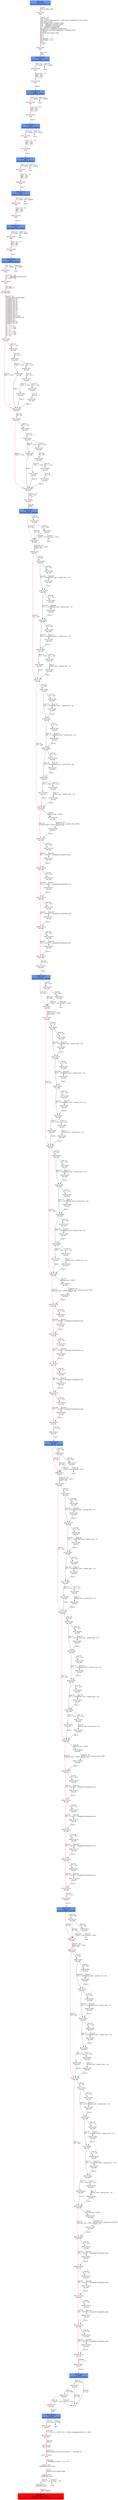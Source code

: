 digraph ARG {
node [style="filled" shape="box" color="white"]
0 [fillcolor="cornflowerblue" label="0 @ N141\nmain entry\nAbstractionState: ABS0: true\n" id="0"]
165 [label="165 @ N162\nmain\n" id="165"]
166 [label="166 @ N150\nmain\n" id="166"]
6294 [fillcolor="cornflowerblue" label="6294 @ N151\nmain\nAbstractionState: ABS232\n" id="6294"]
6295 [label="6295 @ N152\nmain\n" id="6295"]
6333 [label="6333 @ N156\nmain\n" id="6333"]
6335 [fillcolor="cornflowerblue" label="6335 @ N151\nmain\nAbstractionState: ABS234\n" id="6335"]
6336 [label="6336 @ N152\nmain\n" id="6336"]
6374 [label="6374 @ N156\nmain\n" id="6374"]
6376 [fillcolor="cornflowerblue" label="6376 @ N151\nmain\nAbstractionState: ABS236\n" id="6376"]
6377 [label="6377 @ N152\nmain\n" id="6377"]
6415 [label="6415 @ N156\nmain\n" id="6415"]
6417 [fillcolor="cornflowerblue" label="6417 @ N151\nmain\nAbstractionState: ABS238\n" id="6417"]
6418 [label="6418 @ N152\nmain\n" id="6418"]
6456 [label="6456 @ N156\nmain\n" id="6456"]
6458 [fillcolor="cornflowerblue" label="6458 @ N151\nmain\nAbstractionState: ABS240\n" id="6458"]
6459 [label="6459 @ N152\nmain\n" id="6459"]
6497 [label="6497 @ N156\nmain\n" id="6497"]
6499 [fillcolor="cornflowerblue" label="6499 @ N151\nmain\nAbstractionState: ABS242\n" id="6499"]
6500 [label="6500 @ N152\nmain\n" id="6500"]
6538 [label="6538 @ N156\nmain\n" id="6538"]
6540 [fillcolor="cornflowerblue" label="6540 @ N151\nmain\nAbstractionState: ABS244\n" id="6540"]
6542 [label="6542 @ N153\nmain\n" id="6542"]
6543 [label="6543 @ N158\nmain\n" id="6543"]
6544 [label="6544 @ N20\nmp_add entry\n" id="6544"]
6545 [label="6545 @ N48\nmp_add\n" id="6545"]
6560 [label="6560 @ N49\nmp_add\n" id="6560"]
6561 [label="6561 @ N58\nmp_add\n" id="6561"]
6576 [label="6576 @ N59\nmp_add\n" id="6576"]
6577 [label="6577 @ N69\nmp_add\n" id="6577"]
8318 [fillcolor="cornflowerblue" label="8318 @ N70\nmp_add\nAbstractionState: ABS296\n" id="8318"]
8326 [label="8326 @ N71\nmp_add\n" id="8326"]
8328 [label="8328 @ N76\nmp_add\n" id="8328"]
8352 [label="8352 @ N77\nmp_add\n" id="8352"]
8376 [label="8376 @ N91\nmp_add\n" id="8376"]
8381 [label="8381 @ N105\nmp_add\n" id="8381"]
8386 [label="8386 @ N109\nmp_add\n" id="8386"]
8391 [label="8391 @ N112\nmp_add\n" id="8391"]
8396 [label="8396 @ N115\nmp_add\n" id="8396"]
8401 [label="8401 @ N118\nmp_add\n" id="8401"]
8402 [label="8402 @ N121\nmp_add\n" id="8402"]
8404 [fillcolor="cornflowerblue" label="8404 @ N70\nmp_add\nAbstractionState: ABS298\n" id="8404"]
8412 [label="8412 @ N71\nmp_add\n" id="8412"]
8414 [label="8414 @ N76\nmp_add\n" id="8414"]
8438 [label="8438 @ N77\nmp_add\n" id="8438"]
8462 [label="8462 @ N91\nmp_add\n" id="8462"]
8467 [label="8467 @ N105\nmp_add\n" id="8467"]
8472 [label="8472 @ N109\nmp_add\n" id="8472"]
8477 [label="8477 @ N112\nmp_add\n" id="8477"]
8482 [label="8482 @ N115\nmp_add\n" id="8482"]
8487 [label="8487 @ N118\nmp_add\n" id="8487"]
8488 [label="8488 @ N121\nmp_add\n" id="8488"]
8490 [fillcolor="cornflowerblue" label="8490 @ N70\nmp_add\nAbstractionState: ABS300\n" id="8490"]
8498 [label="8498 @ N71\nmp_add\n" id="8498"]
8500 [label="8500 @ N76\nmp_add\n" id="8500"]
8524 [label="8524 @ N77\nmp_add\n" id="8524"]
8548 [label="8548 @ N91\nmp_add\n" id="8548"]
8553 [label="8553 @ N105\nmp_add\n" id="8553"]
8558 [label="8558 @ N109\nmp_add\n" id="8558"]
8563 [label="8563 @ N112\nmp_add\n" id="8563"]
8568 [label="8568 @ N115\nmp_add\n" id="8568"]
8573 [label="8573 @ N118\nmp_add\n" id="8573"]
8574 [label="8574 @ N121\nmp_add\n" id="8574"]
8576 [fillcolor="cornflowerblue" label="8576 @ N70\nmp_add\nAbstractionState: ABS302\n" id="8576"]
8584 [label="8584 @ N71\nmp_add\n" id="8584"]
8586 [label="8586 @ N76\nmp_add\n" id="8586"]
8610 [label="8610 @ N77\nmp_add\n" id="8610"]
8634 [label="8634 @ N91\nmp_add\n" id="8634"]
8639 [label="8639 @ N105\nmp_add\n" id="8639"]
8644 [label="8644 @ N109\nmp_add\n" id="8644"]
8649 [label="8649 @ N112\nmp_add\n" id="8649"]
8654 [label="8654 @ N115\nmp_add\n" id="8654"]
8659 [label="8659 @ N118\nmp_add\n" id="8659"]
8660 [label="8660 @ N121\nmp_add\n" id="8660"]
8662 [fillcolor="cornflowerblue" label="8662 @ N70\nmp_add\nAbstractionState: ABS304\n" id="8662"]
8664 [label="8664 @ N74\nmp_add\n" id="8664"]
8666 [label="8666 @ N73\nmp_add\n" id="8666"]
8669 [label="8669 @ N72\nmp_add\n" id="8669"]
8672 [fillcolor="cornflowerblue" label="8672 @ N122\nmp_add\nAbstractionState: ABS305\n" id="8672"]
8674 [label="8674 @ N124\nmp_add\n" id="8674"]
8675 [label="8675 @ N138\nmp_add\n" id="8675"]
8676 [label="8676 @ N19\nmp_add exit\n" id="8676"]
8677 [label="8677 @ N159\nmain\n" id="8677"]
9125 [label="9125 @ N11\n__VERIFIER_assert entry\n" id="9125"]
9126 [label="9126 @ N12\n__VERIFIER_assert\n" id="9126"]
9127 [label="9127 @ N14\n__VERIFIER_assert\n" id="9127"]
9130 [fillcolor="red" label="9130 @ N15\n__VERIFIER_assert\nAbstractionState: ABS316\n AutomatonState: ErrorLabelAutomaton: _predefinedState_ERROR\n" id="9130"]
8655 [label="8655 @ N119\nmp_add\n" id="8655"]
8657 [label="8657 @ N120\nmp_add\n" id="8657"]
8650 [label="8650 @ N116\nmp_add\n" id="8650"]
8652 [label="8652 @ N117\nmp_add\n" id="8652"]
8645 [label="8645 @ N113\nmp_add\n" id="8645"]
8647 [label="8647 @ N114\nmp_add\n" id="8647"]
8640 [label="8640 @ N110\nmp_add\n" id="8640"]
8642 [label="8642 @ N111\nmp_add\n" id="8642"]
8635 [label="8635 @ N106\nmp_add\n" id="8635"]
8637 [label="8637 @ N108\nmp_add\n" id="8637"]
8611 [label="8611 @ N92\nmp_add\n" id="8611"]
8617 [label="8617 @ N93\nmp_add\n" id="8617"]
8622 [label="8622 @ N96\nmp_add\n" id="8622"]
8627 [label="8627 @ N99\nmp_add\n" id="8627"]
8629 [label="8629 @ N102\nmp_add\n" id="8629"]
8628 [label="8628 @ N103\nmp_add\n" id="8628"]
8632 [label="8632 @ N104\nmp_add\n" id="8632"]
8623 [label="8623 @ N100\nmp_add\n" id="8623"]
8625 [label="8625 @ N101\nmp_add\n" id="8625"]
8618 [label="8618 @ N97\nmp_add\n" id="8618"]
8620 [label="8620 @ N98\nmp_add\n" id="8620"]
8613 [label="8613 @ N94\nmp_add\n" id="8613"]
8615 [label="8615 @ N95\nmp_add\n" id="8615"]
8587 [label="8587 @ N78\nmp_add\n" id="8587"]
8593 [label="8593 @ N79\nmp_add\n" id="8593"]
8598 [label="8598 @ N82\nmp_add\n" id="8598"]
8603 [label="8603 @ N85\nmp_add\n" id="8603"]
8605 [label="8605 @ N88\nmp_add\n" id="8605"]
8604 [label="8604 @ N89\nmp_add\n" id="8604"]
8608 [label="8608 @ N90\nmp_add\n" id="8608"]
8599 [label="8599 @ N86\nmp_add\n" id="8599"]
8601 [label="8601 @ N87\nmp_add\n" id="8601"]
8594 [label="8594 @ N83\nmp_add\n" id="8594"]
8596 [label="8596 @ N84\nmp_add\n" id="8596"]
8589 [label="8589 @ N80\nmp_add\n" id="8589"]
8591 [label="8591 @ N81\nmp_add\n" id="8591"]
8578 [label="8578 @ N74\nmp_add\n" id="8578"]
8580 [label="8580 @ N73\nmp_add\n" id="8580"]
8569 [label="8569 @ N119\nmp_add\n" id="8569"]
8571 [label="8571 @ N120\nmp_add\n" id="8571"]
8564 [label="8564 @ N116\nmp_add\n" id="8564"]
8566 [label="8566 @ N117\nmp_add\n" id="8566"]
8559 [label="8559 @ N113\nmp_add\n" id="8559"]
8561 [label="8561 @ N114\nmp_add\n" id="8561"]
8554 [label="8554 @ N110\nmp_add\n" id="8554"]
8556 [label="8556 @ N111\nmp_add\n" id="8556"]
8549 [label="8549 @ N106\nmp_add\n" id="8549"]
8551 [label="8551 @ N108\nmp_add\n" id="8551"]
8525 [label="8525 @ N92\nmp_add\n" id="8525"]
8531 [label="8531 @ N93\nmp_add\n" id="8531"]
8536 [label="8536 @ N96\nmp_add\n" id="8536"]
8541 [label="8541 @ N99\nmp_add\n" id="8541"]
8543 [label="8543 @ N102\nmp_add\n" id="8543"]
8542 [label="8542 @ N103\nmp_add\n" id="8542"]
8546 [label="8546 @ N104\nmp_add\n" id="8546"]
8537 [label="8537 @ N100\nmp_add\n" id="8537"]
8539 [label="8539 @ N101\nmp_add\n" id="8539"]
8532 [label="8532 @ N97\nmp_add\n" id="8532"]
8534 [label="8534 @ N98\nmp_add\n" id="8534"]
8527 [label="8527 @ N94\nmp_add\n" id="8527"]
8529 [label="8529 @ N95\nmp_add\n" id="8529"]
8501 [label="8501 @ N78\nmp_add\n" id="8501"]
8507 [label="8507 @ N79\nmp_add\n" id="8507"]
8512 [label="8512 @ N82\nmp_add\n" id="8512"]
8517 [label="8517 @ N85\nmp_add\n" id="8517"]
8519 [label="8519 @ N88\nmp_add\n" id="8519"]
8518 [label="8518 @ N89\nmp_add\n" id="8518"]
8522 [label="8522 @ N90\nmp_add\n" id="8522"]
8513 [label="8513 @ N86\nmp_add\n" id="8513"]
8515 [label="8515 @ N87\nmp_add\n" id="8515"]
8508 [label="8508 @ N83\nmp_add\n" id="8508"]
8510 [label="8510 @ N84\nmp_add\n" id="8510"]
8503 [label="8503 @ N80\nmp_add\n" id="8503"]
8505 [label="8505 @ N81\nmp_add\n" id="8505"]
8492 [label="8492 @ N74\nmp_add\n" id="8492"]
8494 [label="8494 @ N73\nmp_add\n" id="8494"]
8483 [label="8483 @ N119\nmp_add\n" id="8483"]
8485 [label="8485 @ N120\nmp_add\n" id="8485"]
8478 [label="8478 @ N116\nmp_add\n" id="8478"]
8480 [label="8480 @ N117\nmp_add\n" id="8480"]
8473 [label="8473 @ N113\nmp_add\n" id="8473"]
8475 [label="8475 @ N114\nmp_add\n" id="8475"]
8468 [label="8468 @ N110\nmp_add\n" id="8468"]
8470 [label="8470 @ N111\nmp_add\n" id="8470"]
8463 [label="8463 @ N106\nmp_add\n" id="8463"]
8465 [label="8465 @ N108\nmp_add\n" id="8465"]
8439 [label="8439 @ N92\nmp_add\n" id="8439"]
8445 [label="8445 @ N93\nmp_add\n" id="8445"]
8450 [label="8450 @ N96\nmp_add\n" id="8450"]
8455 [label="8455 @ N99\nmp_add\n" id="8455"]
8457 [label="8457 @ N102\nmp_add\n" id="8457"]
8456 [label="8456 @ N103\nmp_add\n" id="8456"]
8460 [label="8460 @ N104\nmp_add\n" id="8460"]
8451 [label="8451 @ N100\nmp_add\n" id="8451"]
8453 [label="8453 @ N101\nmp_add\n" id="8453"]
8446 [label="8446 @ N97\nmp_add\n" id="8446"]
8448 [label="8448 @ N98\nmp_add\n" id="8448"]
8441 [label="8441 @ N94\nmp_add\n" id="8441"]
8443 [label="8443 @ N95\nmp_add\n" id="8443"]
8415 [label="8415 @ N78\nmp_add\n" id="8415"]
8421 [label="8421 @ N79\nmp_add\n" id="8421"]
8426 [label="8426 @ N82\nmp_add\n" id="8426"]
8431 [label="8431 @ N85\nmp_add\n" id="8431"]
8433 [label="8433 @ N88\nmp_add\n" id="8433"]
8432 [label="8432 @ N89\nmp_add\n" id="8432"]
8436 [label="8436 @ N90\nmp_add\n" id="8436"]
8427 [label="8427 @ N86\nmp_add\n" id="8427"]
8429 [label="8429 @ N87\nmp_add\n" id="8429"]
8422 [label="8422 @ N83\nmp_add\n" id="8422"]
8424 [label="8424 @ N84\nmp_add\n" id="8424"]
8417 [label="8417 @ N80\nmp_add\n" id="8417"]
8419 [label="8419 @ N81\nmp_add\n" id="8419"]
8406 [label="8406 @ N74\nmp_add\n" id="8406"]
8408 [label="8408 @ N73\nmp_add\n" id="8408"]
8397 [label="8397 @ N119\nmp_add\n" id="8397"]
8399 [label="8399 @ N120\nmp_add\n" id="8399"]
8392 [label="8392 @ N116\nmp_add\n" id="8392"]
8394 [label="8394 @ N117\nmp_add\n" id="8394"]
8387 [label="8387 @ N113\nmp_add\n" id="8387"]
8389 [label="8389 @ N114\nmp_add\n" id="8389"]
8382 [label="8382 @ N110\nmp_add\n" id="8382"]
8384 [label="8384 @ N111\nmp_add\n" id="8384"]
8377 [label="8377 @ N106\nmp_add\n" id="8377"]
8379 [label="8379 @ N108\nmp_add\n" id="8379"]
8353 [label="8353 @ N92\nmp_add\n" id="8353"]
8359 [label="8359 @ N93\nmp_add\n" id="8359"]
8364 [label="8364 @ N96\nmp_add\n" id="8364"]
8369 [label="8369 @ N99\nmp_add\n" id="8369"]
8371 [label="8371 @ N102\nmp_add\n" id="8371"]
8370 [label="8370 @ N103\nmp_add\n" id="8370"]
8374 [label="8374 @ N104\nmp_add\n" id="8374"]
8365 [label="8365 @ N100\nmp_add\n" id="8365"]
8367 [label="8367 @ N101\nmp_add\n" id="8367"]
8360 [label="8360 @ N97\nmp_add\n" id="8360"]
8362 [label="8362 @ N98\nmp_add\n" id="8362"]
8355 [label="8355 @ N94\nmp_add\n" id="8355"]
8357 [label="8357 @ N95\nmp_add\n" id="8357"]
8329 [label="8329 @ N78\nmp_add\n" id="8329"]
8335 [label="8335 @ N79\nmp_add\n" id="8335"]
8340 [label="8340 @ N82\nmp_add\n" id="8340"]
8345 [label="8345 @ N85\nmp_add\n" id="8345"]
8347 [label="8347 @ N88\nmp_add\n" id="8347"]
8346 [label="8346 @ N89\nmp_add\n" id="8346"]
8350 [label="8350 @ N90\nmp_add\n" id="8350"]
8341 [label="8341 @ N86\nmp_add\n" id="8341"]
8343 [label="8343 @ N87\nmp_add\n" id="8343"]
8336 [label="8336 @ N83\nmp_add\n" id="8336"]
8338 [label="8338 @ N84\nmp_add\n" id="8338"]
8331 [label="8331 @ N80\nmp_add\n" id="8331"]
8333 [label="8333 @ N81\nmp_add\n" id="8333"]
8320 [label="8320 @ N74\nmp_add\n" id="8320"]
8322 [label="8322 @ N73\nmp_add\n" id="8322"]
6562 [label="6562 @ N60\nmp_add\n" id="6562"]
6564 [label="6564 @ N61\nmp_add\n" id="6564"]
6566 [label="6566 @ N62\nmp_add\n" id="6566"]
6565 [label="6565 @ N63\nmp_add\n" id="6565"]
6569 [label="6569 @ N64\nmp_add\n" id="6569"]
6571 [label="6571 @ N65\nmp_add\n" id="6571"]
6570 [label="6570 @ N66\nmp_add\n" id="6570"]
6574 [label="6574 @ N67\nmp_add\n" id="6574"]
6546 [label="6546 @ N50\nmp_add\n" id="6546"]
6548 [label="6548 @ N51\nmp_add\n" id="6548"]
6550 [label="6550 @ N52\nmp_add\n" id="6550"]
6549 [label="6549 @ N53\nmp_add\n" id="6549"]
6553 [label="6553 @ N54\nmp_add\n" id="6553"]
6555 [label="6555 @ N55\nmp_add\n" id="6555"]
6554 [label="6554 @ N56\nmp_add\n" id="6554"]
6558 [label="6558 @ N57\nmp_add\n" id="6558"]
0 -> 165 [color="red" label="Line 0: \lINIT GLOBAL VARS\l" id="0 -> 165"]
165 -> 166 [color="red" label="Lines 7 - 112: \lvoid abort();\lvoid __assert_fail(const char *, const char *, unsigned int, const char *);\lvoid reach_error();\lvoid assume_abort_if_not(int cond);\lvoid __VERIFIER_assert(int cond);\lvoid __VERIFIER_assume(int);\lint __VERIFIER_nondet_int();\lunsigned int __VERIFIER_nondet_uint();\lunsigned int mp_add(unsigned int a, unsigned int b);\lint main();\lFunction start dummy edge\lint a;\lint b;\lint r;\lint A[2048] = { 0 };\lint B[2048] = { 0 };\lint i;\lint tmp;\li = 0;\l" id="165 -> 166"]
166 -> 6294 [color="red" label="Line 113: \lwhile\l" id="166 -> 6294"]
6294 -> 6295 [color="red" label="Line 113: \l[i < 2048]\l" id="6294 -> 6295"]
6294 -> 6296 [label="Line 113: \l[!(i < 2048)]\l" id="6294 -> 6296"]
6295 -> 6333 [color="red" label="Lines 115 - 117: \ltmp = A[i];\lB[i] = tmp;\li = i + 1;\l" id="6295 -> 6333"]
6333 -> 6335 [color="red" label="Line 0: \l\l" id="6333 -> 6335"]
6335 -> 6336 [color="red" label="Line 113: \l[i < 2048]\l" id="6335 -> 6336"]
6335 -> 6337 [label="Line 113: \l[!(i < 2048)]\l" id="6335 -> 6337"]
6336 -> 6374 [color="red" label="Lines 115 - 117: \ltmp = A[i];\lB[i] = tmp;\li = i + 1;\l" id="6336 -> 6374"]
6374 -> 6376 [color="red" label="Line 0: \l\l" id="6374 -> 6376"]
6376 -> 6377 [color="red" label="Line 113: \l[i < 2048]\l" id="6376 -> 6377"]
6376 -> 6378 [label="Line 113: \l[!(i < 2048)]\l" id="6376 -> 6378"]
6377 -> 6415 [color="red" label="Lines 115 - 117: \ltmp = A[i];\lB[i] = tmp;\li = i + 1;\l" id="6377 -> 6415"]
6415 -> 6417 [color="red" label="Line 0: \l\l" id="6415 -> 6417"]
6417 -> 6418 [color="red" label="Line 113: \l[i < 2048]\l" id="6417 -> 6418"]
6417 -> 6419 [label="Line 113: \l[!(i < 2048)]\l" id="6417 -> 6419"]
6418 -> 6456 [color="red" label="Lines 115 - 117: \ltmp = A[i];\lB[i] = tmp;\li = i + 1;\l" id="6418 -> 6456"]
6456 -> 6458 [color="red" label="Line 0: \l\l" id="6456 -> 6458"]
6458 -> 6459 [color="red" label="Line 113: \l[i < 2048]\l" id="6458 -> 6459"]
6458 -> 6460 [label="Line 113: \l[!(i < 2048)]\l" id="6458 -> 6460"]
6459 -> 6497 [color="red" label="Lines 115 - 117: \ltmp = A[i];\lB[i] = tmp;\li = i + 1;\l" id="6459 -> 6497"]
6497 -> 6499 [color="red" label="Line 0: \l\l" id="6497 -> 6499"]
6499 -> 6500 [color="red" label="Line 113: \l[i < 2048]\l" id="6499 -> 6500"]
6499 -> 6501 [label="Line 113: \l[!(i < 2048)]\l" id="6499 -> 6501"]
6500 -> 6538 [color="red" label="Lines 115 - 117: \ltmp = A[i];\lB[i] = tmp;\li = i + 1;\l" id="6500 -> 6538"]
6538 -> 6540 [color="red" label="Line 0: \l\l" id="6538 -> 6540"]
6540 -> 6541 [label="Line 113: \l[i < 2048]\l" id="6540 -> 6541"]
6540 -> 6542 [color="red" label="Line 113: \l[!(i < 2048)]\l" id="6540 -> 6542"]
6542 -> 6543 [color="red" label="Lines 121 - 122: \la = __VERIFIER_nondet_uint();\lb = 234770789;\l" id="6542 -> 6543"]
6543 -> 6544 [color="red" label="Line 123: \lmp_add(a, b)\l" id="6543 -> 6544"]
6544 -> 6545 [color="red" label="Lines 0 - 42: \lFunction start dummy edge\lunsigned char a0;\lunsigned char a1;\lunsigned char a2;\lunsigned char a3;\lunsigned char b0;\lunsigned char b1;\lunsigned char b2;\lunsigned char b3;\lunsigned char r0;\lunsigned char r1;\lunsigned char r2;\lunsigned char r3;\lunsigned short carry;\lunsigned short partial_sum;\lunsigned int r;\lunsigned char i;\lunsigned char na;\lunsigned char nb;\la0 = a;\la1 = a >> 8;\la2 = a >> 16U;\la3 = a >> 24U;\lb0 = b;\lb1 = b >> 8U;\lb2 = b >> 16U;\lb3 = b >> 24U;\lna = 4U;\l" id="6544 -> 6545"]
6545 -> 6546 [label="Line 43: \l[a3 == 0U]\l" id="6545 -> 6546"]
6545 -> 6560 [color="red" label="Line 43: \l[!(a3 == 0U)]\l" id="6545 -> 6560"]
6560 -> 6561 [color="red" label="Line 52: \lnb = 4U;\l" id="6560 -> 6561"]
6561 -> 6562 [label="Line 53: \l[b3 == 0U]\l" id="6561 -> 6562"]
6561 -> 6576 [color="red" label="Line 53: \l[!(b3 == 0U)]\l" id="6561 -> 6576"]
6576 -> 6577 [color="red" label="Lines 62 - 63: \lcarry = 0U;\li = 0U;\l" id="6576 -> 6577"]
6577 -> 8318 [color="red" label="Line 64: \lwhile\l" id="6577 -> 8318"]
8318 -> 8320 [label="Line 64: \l[!(i < na)]\l" id="8318 -> 8320"]
8318 -> 8326 [color="red" label="Line 64: \l[i < na]\l" id="8318 -> 8326"]
8326 -> 8328 [color="red" label="Lines 65 - 66: \lpartial_sum = carry;\lcarry = 0U;\l" id="8326 -> 8328"]
8328 -> 8329 [label="Line 67: \l[i < na]\l" id="8328 -> 8329"]
8328 -> 8352 [color="red" label="Line 67: \l[!(i < na)]\l" id="8328 -> 8352"]
8352 -> 8353 [label="Line 73: \l[i < nb]\l" id="8352 -> 8353"]
8352 -> 8376 [color="red" label="Line 73: \l[!(i < nb)]\l" id="8352 -> 8376"]
8376 -> 8377 [label="Line 79: \l[partial_sum > 255U]\l" id="8376 -> 8377"]
8376 -> 8381 [color="red" label="Line 79: \l[!(partial_sum > 255U)]\l" id="8376 -> 8381"]
8381 -> 8382 [label="Line 83: \l[i == 0U]\l" id="8381 -> 8382"]
8381 -> 8386 [color="red" label="Line 83: \l[!(i == 0U)]\l" id="8381 -> 8386"]
8386 -> 8387 [label="Line 84: \l[i == 1U]\l" id="8386 -> 8387"]
8386 -> 8391 [color="red" label="Line 84: \l[!(i == 1U)]\l" id="8386 -> 8391"]
8391 -> 8392 [label="Line 85: \l[i == 2U]\l" id="8391 -> 8392"]
8391 -> 8396 [color="red" label="Line 85: \l[!(i == 2U)]\l" id="8391 -> 8396"]
8396 -> 8397 [label="Line 86: \l[i == 3U]\l" id="8396 -> 8397"]
8396 -> 8401 [color="red" label="Line 86: \l[!(i == 3U)]\l" id="8396 -> 8401"]
8401 -> 8402 [color="red" label="Line 88: \li = i + 1U;\l" id="8401 -> 8402"]
8402 -> 8404 [color="red" label="Line 0: \l\l" id="8402 -> 8404"]
8404 -> 8406 [label="Line 64: \l[!(i < na)]\l" id="8404 -> 8406"]
8404 -> 8412 [color="red" label="Line 64: \l[i < na]\l" id="8404 -> 8412"]
8412 -> 8414 [color="red" label="Lines 65 - 66: \lpartial_sum = carry;\lcarry = 0U;\l" id="8412 -> 8414"]
8414 -> 8415 [label="Line 67: \l[i < na]\l" id="8414 -> 8415"]
8414 -> 8438 [color="red" label="Line 67: \l[!(i < na)]\l" id="8414 -> 8438"]
8438 -> 8439 [label="Line 73: \l[i < nb]\l" id="8438 -> 8439"]
8438 -> 8462 [color="red" label="Line 73: \l[!(i < nb)]\l" id="8438 -> 8462"]
8462 -> 8463 [label="Line 79: \l[partial_sum > 255U]\l" id="8462 -> 8463"]
8462 -> 8467 [color="red" label="Line 79: \l[!(partial_sum > 255U)]\l" id="8462 -> 8467"]
8467 -> 8468 [label="Line 83: \l[i == 0U]\l" id="8467 -> 8468"]
8467 -> 8472 [color="red" label="Line 83: \l[!(i == 0U)]\l" id="8467 -> 8472"]
8472 -> 8473 [label="Line 84: \l[i == 1U]\l" id="8472 -> 8473"]
8472 -> 8477 [color="red" label="Line 84: \l[!(i == 1U)]\l" id="8472 -> 8477"]
8477 -> 8478 [label="Line 85: \l[i == 2U]\l" id="8477 -> 8478"]
8477 -> 8482 [color="red" label="Line 85: \l[!(i == 2U)]\l" id="8477 -> 8482"]
8482 -> 8483 [label="Line 86: \l[i == 3U]\l" id="8482 -> 8483"]
8482 -> 8487 [color="red" label="Line 86: \l[!(i == 3U)]\l" id="8482 -> 8487"]
8487 -> 8488 [color="red" label="Line 88: \li = i + 1U;\l" id="8487 -> 8488"]
8488 -> 8490 [color="red" label="Line 0: \l\l" id="8488 -> 8490"]
8490 -> 8492 [label="Line 64: \l[!(i < na)]\l" id="8490 -> 8492"]
8490 -> 8498 [color="red" label="Line 64: \l[i < na]\l" id="8490 -> 8498"]
8498 -> 8500 [color="red" label="Lines 65 - 66: \lpartial_sum = carry;\lcarry = 0U;\l" id="8498 -> 8500"]
8500 -> 8501 [label="Line 67: \l[i < na]\l" id="8500 -> 8501"]
8500 -> 8524 [color="red" label="Line 67: \l[!(i < na)]\l" id="8500 -> 8524"]
8524 -> 8525 [label="Line 73: \l[i < nb]\l" id="8524 -> 8525"]
8524 -> 8548 [color="red" label="Line 73: \l[!(i < nb)]\l" id="8524 -> 8548"]
8548 -> 8549 [label="Line 79: \l[partial_sum > 255U]\l" id="8548 -> 8549"]
8548 -> 8553 [color="red" label="Line 79: \l[!(partial_sum > 255U)]\l" id="8548 -> 8553"]
8553 -> 8554 [label="Line 83: \l[i == 0U]\l" id="8553 -> 8554"]
8553 -> 8558 [color="red" label="Line 83: \l[!(i == 0U)]\l" id="8553 -> 8558"]
8558 -> 8559 [label="Line 84: \l[i == 1U]\l" id="8558 -> 8559"]
8558 -> 8563 [color="red" label="Line 84: \l[!(i == 1U)]\l" id="8558 -> 8563"]
8563 -> 8564 [label="Line 85: \l[i == 2U]\l" id="8563 -> 8564"]
8563 -> 8568 [color="red" label="Line 85: \l[!(i == 2U)]\l" id="8563 -> 8568"]
8568 -> 8569 [label="Line 86: \l[i == 3U]\l" id="8568 -> 8569"]
8568 -> 8573 [color="red" label="Line 86: \l[!(i == 3U)]\l" id="8568 -> 8573"]
8573 -> 8574 [color="red" label="Line 88: \li = i + 1U;\l" id="8573 -> 8574"]
8574 -> 8576 [color="red" label="Line 0: \l\l" id="8574 -> 8576"]
8576 -> 8578 [label="Line 64: \l[!(i < na)]\l" id="8576 -> 8578"]
8576 -> 8584 [color="red" label="Line 64: \l[i < na]\l" id="8576 -> 8584"]
8584 -> 8586 [color="red" label="Lines 65 - 66: \lpartial_sum = carry;\lcarry = 0U;\l" id="8584 -> 8586"]
8586 -> 8587 [label="Line 67: \l[i < na]\l" id="8586 -> 8587"]
8586 -> 8610 [color="red" label="Line 67: \l[!(i < na)]\l" id="8586 -> 8610"]
8610 -> 8611 [label="Line 73: \l[i < nb]\l" id="8610 -> 8611"]
8610 -> 8634 [color="red" label="Line 73: \l[!(i < nb)]\l" id="8610 -> 8634"]
8634 -> 8635 [label="Line 79: \l[partial_sum > 255U]\l" id="8634 -> 8635"]
8634 -> 8639 [color="red" label="Line 79: \l[!(partial_sum > 255U)]\l" id="8634 -> 8639"]
8639 -> 8640 [label="Line 83: \l[i == 0U]\l" id="8639 -> 8640"]
8639 -> 8644 [color="red" label="Line 83: \l[!(i == 0U)]\l" id="8639 -> 8644"]
8644 -> 8645 [label="Line 84: \l[i == 1U]\l" id="8644 -> 8645"]
8644 -> 8649 [color="red" label="Line 84: \l[!(i == 1U)]\l" id="8644 -> 8649"]
8649 -> 8650 [label="Line 85: \l[i == 2U]\l" id="8649 -> 8650"]
8649 -> 8654 [color="red" label="Line 85: \l[!(i == 2U)]\l" id="8649 -> 8654"]
8654 -> 8655 [label="Line 86: \l[i == 3U]\l" id="8654 -> 8655"]
8654 -> 8659 [color="red" label="Line 86: \l[!(i == 3U)]\l" id="8654 -> 8659"]
8659 -> 8660 [color="red" label="Line 88: \li = i + 1U;\l" id="8659 -> 8660"]
8660 -> 8662 [color="red" label="Line 0: \l\l" id="8660 -> 8662"]
8662 -> 8664 [color="red" label="Line 64: \l[!(i < na)]\l" id="8662 -> 8664"]
8662 -> 8670 [label="Line 64: \l[i < na]\l" id="8662 -> 8670"]
8664 -> 8666 [color="red" label="Line 64: \l[!(i < nb)]\l" id="8664 -> 8666"]
8664 -> 8670 [label="Line 64: \l[i < nb]\l" id="8664 -> 8670"]
8666 -> 8669 [color="red" label="Line 64: \l[!(carry != 0U)]\l" id="8666 -> 8669"]
8666 -> 8670 [label="Line 64: \l[carry != 0U]\l" id="8666 -> 8670"]
8669 -> 8672 [color="red" label="Line 91: \lwhile\l" id="8669 -> 8672"]
8672 -> 8673 [label="Line 91: \l[i < 4U]\l" id="8672 -> 8673"]
8672 -> 8674 [color="red" label="Line 91: \l[!(i < 4U)]\l" id="8672 -> 8674"]
8674 -> 8675 [color="red" label="Line 100: \lr = ((r0 | (r1 << 8U)) | (r2 << 16U)) | (((unsigned int)r3) << 24U);\l" id="8674 -> 8675"]
8675 -> 8676 [color="red" label="Line 102: \lreturn r;\l" id="8675 -> 8676"]
8676 -> 8677 [color="red" label="Line 123: \lReturn edge from mp_add to main: r = mp_add(a, b);\l" id="8676 -> 8677"]
8677 -> 9125 [color="red" label="Line 125: \l__VERIFIER_assert(r == (a + b))\l" id="8677 -> 9125"]
9125 -> 9126 [color="red" label="Line 0: \lFunction start dummy edge\l" id="9125 -> 9126"]
9126 -> 9127 [color="red" label="Line 15: \l[cond == 0]\l" id="9126 -> 9127"]
9126 -> 9128 [label="Line 15: \l[!(cond == 0)]\l" id="9126 -> 9128"]
9127 -> 9130 [color="red" label="Line 16: \lLabel: ERROR\l" id="9127 -> 9130"]
8655 -> 8657 [label="Line 86: \lr3 = (unsigned char)partial_sum;\l" id="8655 -> 8657"]
8657 -> 8659 [label="Line 0: \l\l" id="8657 -> 8659"]
8650 -> 8652 [label="Line 85: \lr2 = (unsigned char)partial_sum;\l" id="8650 -> 8652"]
8652 -> 8654 [label="Line 0: \l\l" id="8652 -> 8654"]
8645 -> 8647 [label="Line 84: \lr1 = (unsigned char)partial_sum;\l" id="8645 -> 8647"]
8647 -> 8649 [label="Line 0: \l\l" id="8647 -> 8649"]
8640 -> 8642 [label="Line 83: \lr0 = (unsigned char)partial_sum;\l" id="8640 -> 8642"]
8642 -> 8644 [label="Line 0: \l\l" id="8642 -> 8644"]
8635 -> 8637 [label="Lines 80 - 81: \lpartial_sum = partial_sum & 255U;\lcarry = 1U;\l" id="8635 -> 8637"]
8637 -> 8639 [label="Line 0: \l\l" id="8637 -> 8639"]
8611 -> 8613 [label="Line 74: \l[i == 0U]\l" id="8611 -> 8613"]
8611 -> 8617 [label="Line 74: \l[!(i == 0U)]\l" id="8611 -> 8617"]
8617 -> 8618 [label="Line 75: \l[i == 1U]\l" id="8617 -> 8618"]
8617 -> 8622 [label="Line 75: \l[!(i == 1U)]\l" id="8617 -> 8622"]
8622 -> 8623 [label="Line 76: \l[i == 2U]\l" id="8622 -> 8623"]
8622 -> 8627 [label="Line 76: \l[!(i == 2U)]\l" id="8622 -> 8627"]
8627 -> 8628 [label="Line 77: \l[i == 3U]\l" id="8627 -> 8628"]
8627 -> 8629 [label="Line 77: \l[!(i == 3U)]\l" id="8627 -> 8629"]
8629 -> 8634 [label="Line 0: \l\l" id="8629 -> 8634"]
8628 -> 8632 [label="Line 77: \lpartial_sum = partial_sum + b3;\l" id="8628 -> 8632"]
8632 -> 8634 [label="Line 0: \l\l" id="8632 -> 8634"]
8623 -> 8625 [label="Line 76: \lpartial_sum = partial_sum + b2;\l" id="8623 -> 8625"]
8625 -> 8627 [label="Line 0: \l\l" id="8625 -> 8627"]
8618 -> 8620 [label="Line 75: \lpartial_sum = partial_sum + b1;\l" id="8618 -> 8620"]
8620 -> 8622 [label="Line 0: \l\l" id="8620 -> 8622"]
8613 -> 8615 [label="Line 74: \lpartial_sum = partial_sum + b0;\l" id="8613 -> 8615"]
8615 -> 8617 [label="Line 0: \l\l" id="8615 -> 8617"]
8587 -> 8589 [label="Line 68: \l[i == 0U]\l" id="8587 -> 8589"]
8587 -> 8593 [label="Line 68: \l[!(i == 0U)]\l" id="8587 -> 8593"]
8593 -> 8594 [label="Line 69: \l[i == 1U]\l" id="8593 -> 8594"]
8593 -> 8598 [label="Line 69: \l[!(i == 1U)]\l" id="8593 -> 8598"]
8598 -> 8599 [label="Line 70: \l[i == 2U]\l" id="8598 -> 8599"]
8598 -> 8603 [label="Line 70: \l[!(i == 2U)]\l" id="8598 -> 8603"]
8603 -> 8604 [label="Line 71: \l[i == 3U]\l" id="8603 -> 8604"]
8603 -> 8605 [label="Line 71: \l[!(i == 3U)]\l" id="8603 -> 8605"]
8605 -> 8610 [label="Line 0: \l\l" id="8605 -> 8610"]
8604 -> 8608 [label="Line 71: \lpartial_sum = partial_sum + a3;\l" id="8604 -> 8608"]
8608 -> 8610 [label="Line 0: \l\l" id="8608 -> 8610"]
8599 -> 8601 [label="Line 70: \lpartial_sum = partial_sum + a2;\l" id="8599 -> 8601"]
8601 -> 8603 [label="Line 0: \l\l" id="8601 -> 8603"]
8594 -> 8596 [label="Line 69: \lpartial_sum = partial_sum + a1;\l" id="8594 -> 8596"]
8596 -> 8598 [label="Line 0: \l\l" id="8596 -> 8598"]
8589 -> 8591 [label="Line 68: \lpartial_sum = partial_sum + a0;\l" id="8589 -> 8591"]
8591 -> 8593 [label="Line 0: \l\l" id="8591 -> 8593"]
8578 -> 8580 [label="Line 64: \l[!(i < nb)]\l" id="8578 -> 8580"]
8578 -> 8584 [label="Line 64: \l[i < nb]\l" id="8578 -> 8584"]
8580 -> 8583 [label="Line 64: \l[!(carry != 0U)]\l" id="8580 -> 8583"]
8580 -> 8584 [label="Line 64: \l[carry != 0U]\l" id="8580 -> 8584"]
8569 -> 8571 [label="Line 86: \lr3 = (unsigned char)partial_sum;\l" id="8569 -> 8571"]
8571 -> 8573 [label="Line 0: \l\l" id="8571 -> 8573"]
8564 -> 8566 [label="Line 85: \lr2 = (unsigned char)partial_sum;\l" id="8564 -> 8566"]
8566 -> 8568 [label="Line 0: \l\l" id="8566 -> 8568"]
8559 -> 8561 [label="Line 84: \lr1 = (unsigned char)partial_sum;\l" id="8559 -> 8561"]
8561 -> 8563 [label="Line 0: \l\l" id="8561 -> 8563"]
8554 -> 8556 [label="Line 83: \lr0 = (unsigned char)partial_sum;\l" id="8554 -> 8556"]
8556 -> 8558 [label="Line 0: \l\l" id="8556 -> 8558"]
8549 -> 8551 [label="Lines 80 - 81: \lpartial_sum = partial_sum & 255U;\lcarry = 1U;\l" id="8549 -> 8551"]
8551 -> 8553 [label="Line 0: \l\l" id="8551 -> 8553"]
8525 -> 8527 [label="Line 74: \l[i == 0U]\l" id="8525 -> 8527"]
8525 -> 8531 [label="Line 74: \l[!(i == 0U)]\l" id="8525 -> 8531"]
8531 -> 8532 [label="Line 75: \l[i == 1U]\l" id="8531 -> 8532"]
8531 -> 8536 [label="Line 75: \l[!(i == 1U)]\l" id="8531 -> 8536"]
8536 -> 8537 [label="Line 76: \l[i == 2U]\l" id="8536 -> 8537"]
8536 -> 8541 [label="Line 76: \l[!(i == 2U)]\l" id="8536 -> 8541"]
8541 -> 8542 [label="Line 77: \l[i == 3U]\l" id="8541 -> 8542"]
8541 -> 8543 [label="Line 77: \l[!(i == 3U)]\l" id="8541 -> 8543"]
8543 -> 8548 [label="Line 0: \l\l" id="8543 -> 8548"]
8542 -> 8546 [label="Line 77: \lpartial_sum = partial_sum + b3;\l" id="8542 -> 8546"]
8546 -> 8548 [label="Line 0: \l\l" id="8546 -> 8548"]
8537 -> 8539 [label="Line 76: \lpartial_sum = partial_sum + b2;\l" id="8537 -> 8539"]
8539 -> 8541 [label="Line 0: \l\l" id="8539 -> 8541"]
8532 -> 8534 [label="Line 75: \lpartial_sum = partial_sum + b1;\l" id="8532 -> 8534"]
8534 -> 8536 [label="Line 0: \l\l" id="8534 -> 8536"]
8527 -> 8529 [label="Line 74: \lpartial_sum = partial_sum + b0;\l" id="8527 -> 8529"]
8529 -> 8531 [label="Line 0: \l\l" id="8529 -> 8531"]
8501 -> 8503 [label="Line 68: \l[i == 0U]\l" id="8501 -> 8503"]
8501 -> 8507 [label="Line 68: \l[!(i == 0U)]\l" id="8501 -> 8507"]
8507 -> 8508 [label="Line 69: \l[i == 1U]\l" id="8507 -> 8508"]
8507 -> 8512 [label="Line 69: \l[!(i == 1U)]\l" id="8507 -> 8512"]
8512 -> 8513 [label="Line 70: \l[i == 2U]\l" id="8512 -> 8513"]
8512 -> 8517 [label="Line 70: \l[!(i == 2U)]\l" id="8512 -> 8517"]
8517 -> 8518 [label="Line 71: \l[i == 3U]\l" id="8517 -> 8518"]
8517 -> 8519 [label="Line 71: \l[!(i == 3U)]\l" id="8517 -> 8519"]
8519 -> 8524 [label="Line 0: \l\l" id="8519 -> 8524"]
8518 -> 8522 [label="Line 71: \lpartial_sum = partial_sum + a3;\l" id="8518 -> 8522"]
8522 -> 8524 [label="Line 0: \l\l" id="8522 -> 8524"]
8513 -> 8515 [label="Line 70: \lpartial_sum = partial_sum + a2;\l" id="8513 -> 8515"]
8515 -> 8517 [label="Line 0: \l\l" id="8515 -> 8517"]
8508 -> 8510 [label="Line 69: \lpartial_sum = partial_sum + a1;\l" id="8508 -> 8510"]
8510 -> 8512 [label="Line 0: \l\l" id="8510 -> 8512"]
8503 -> 8505 [label="Line 68: \lpartial_sum = partial_sum + a0;\l" id="8503 -> 8505"]
8505 -> 8507 [label="Line 0: \l\l" id="8505 -> 8507"]
8492 -> 8494 [label="Line 64: \l[!(i < nb)]\l" id="8492 -> 8494"]
8492 -> 8498 [label="Line 64: \l[i < nb]\l" id="8492 -> 8498"]
8494 -> 8497 [label="Line 64: \l[!(carry != 0U)]\l" id="8494 -> 8497"]
8494 -> 8498 [label="Line 64: \l[carry != 0U]\l" id="8494 -> 8498"]
8483 -> 8485 [label="Line 86: \lr3 = (unsigned char)partial_sum;\l" id="8483 -> 8485"]
8485 -> 8487 [label="Line 0: \l\l" id="8485 -> 8487"]
8478 -> 8480 [label="Line 85: \lr2 = (unsigned char)partial_sum;\l" id="8478 -> 8480"]
8480 -> 8482 [label="Line 0: \l\l" id="8480 -> 8482"]
8473 -> 8475 [label="Line 84: \lr1 = (unsigned char)partial_sum;\l" id="8473 -> 8475"]
8475 -> 8477 [label="Line 0: \l\l" id="8475 -> 8477"]
8468 -> 8470 [label="Line 83: \lr0 = (unsigned char)partial_sum;\l" id="8468 -> 8470"]
8470 -> 8472 [label="Line 0: \l\l" id="8470 -> 8472"]
8463 -> 8465 [label="Lines 80 - 81: \lpartial_sum = partial_sum & 255U;\lcarry = 1U;\l" id="8463 -> 8465"]
8465 -> 8467 [label="Line 0: \l\l" id="8465 -> 8467"]
8439 -> 8441 [label="Line 74: \l[i == 0U]\l" id="8439 -> 8441"]
8439 -> 8445 [label="Line 74: \l[!(i == 0U)]\l" id="8439 -> 8445"]
8445 -> 8446 [label="Line 75: \l[i == 1U]\l" id="8445 -> 8446"]
8445 -> 8450 [label="Line 75: \l[!(i == 1U)]\l" id="8445 -> 8450"]
8450 -> 8451 [label="Line 76: \l[i == 2U]\l" id="8450 -> 8451"]
8450 -> 8455 [label="Line 76: \l[!(i == 2U)]\l" id="8450 -> 8455"]
8455 -> 8456 [label="Line 77: \l[i == 3U]\l" id="8455 -> 8456"]
8455 -> 8457 [label="Line 77: \l[!(i == 3U)]\l" id="8455 -> 8457"]
8457 -> 8462 [label="Line 0: \l\l" id="8457 -> 8462"]
8456 -> 8460 [label="Line 77: \lpartial_sum = partial_sum + b3;\l" id="8456 -> 8460"]
8460 -> 8462 [label="Line 0: \l\l" id="8460 -> 8462"]
8451 -> 8453 [label="Line 76: \lpartial_sum = partial_sum + b2;\l" id="8451 -> 8453"]
8453 -> 8455 [label="Line 0: \l\l" id="8453 -> 8455"]
8446 -> 8448 [label="Line 75: \lpartial_sum = partial_sum + b1;\l" id="8446 -> 8448"]
8448 -> 8450 [label="Line 0: \l\l" id="8448 -> 8450"]
8441 -> 8443 [label="Line 74: \lpartial_sum = partial_sum + b0;\l" id="8441 -> 8443"]
8443 -> 8445 [label="Line 0: \l\l" id="8443 -> 8445"]
8415 -> 8417 [label="Line 68: \l[i == 0U]\l" id="8415 -> 8417"]
8415 -> 8421 [label="Line 68: \l[!(i == 0U)]\l" id="8415 -> 8421"]
8421 -> 8422 [label="Line 69: \l[i == 1U]\l" id="8421 -> 8422"]
8421 -> 8426 [label="Line 69: \l[!(i == 1U)]\l" id="8421 -> 8426"]
8426 -> 8427 [label="Line 70: \l[i == 2U]\l" id="8426 -> 8427"]
8426 -> 8431 [label="Line 70: \l[!(i == 2U)]\l" id="8426 -> 8431"]
8431 -> 8432 [label="Line 71: \l[i == 3U]\l" id="8431 -> 8432"]
8431 -> 8433 [label="Line 71: \l[!(i == 3U)]\l" id="8431 -> 8433"]
8433 -> 8438 [label="Line 0: \l\l" id="8433 -> 8438"]
8432 -> 8436 [label="Line 71: \lpartial_sum = partial_sum + a3;\l" id="8432 -> 8436"]
8436 -> 8438 [label="Line 0: \l\l" id="8436 -> 8438"]
8427 -> 8429 [label="Line 70: \lpartial_sum = partial_sum + a2;\l" id="8427 -> 8429"]
8429 -> 8431 [label="Line 0: \l\l" id="8429 -> 8431"]
8422 -> 8424 [label="Line 69: \lpartial_sum = partial_sum + a1;\l" id="8422 -> 8424"]
8424 -> 8426 [label="Line 0: \l\l" id="8424 -> 8426"]
8417 -> 8419 [label="Line 68: \lpartial_sum = partial_sum + a0;\l" id="8417 -> 8419"]
8419 -> 8421 [label="Line 0: \l\l" id="8419 -> 8421"]
8406 -> 8408 [label="Line 64: \l[!(i < nb)]\l" id="8406 -> 8408"]
8406 -> 8412 [label="Line 64: \l[i < nb]\l" id="8406 -> 8412"]
8408 -> 8411 [label="Line 64: \l[!(carry != 0U)]\l" id="8408 -> 8411"]
8408 -> 8412 [label="Line 64: \l[carry != 0U]\l" id="8408 -> 8412"]
8397 -> 8399 [label="Line 86: \lr3 = (unsigned char)partial_sum;\l" id="8397 -> 8399"]
8399 -> 8401 [label="Line 0: \l\l" id="8399 -> 8401"]
8392 -> 8394 [label="Line 85: \lr2 = (unsigned char)partial_sum;\l" id="8392 -> 8394"]
8394 -> 8396 [label="Line 0: \l\l" id="8394 -> 8396"]
8387 -> 8389 [label="Line 84: \lr1 = (unsigned char)partial_sum;\l" id="8387 -> 8389"]
8389 -> 8391 [label="Line 0: \l\l" id="8389 -> 8391"]
8382 -> 8384 [label="Line 83: \lr0 = (unsigned char)partial_sum;\l" id="8382 -> 8384"]
8384 -> 8386 [label="Line 0: \l\l" id="8384 -> 8386"]
8377 -> 8379 [label="Lines 80 - 81: \lpartial_sum = partial_sum & 255U;\lcarry = 1U;\l" id="8377 -> 8379"]
8379 -> 8381 [label="Line 0: \l\l" id="8379 -> 8381"]
8353 -> 8355 [label="Line 74: \l[i == 0U]\l" id="8353 -> 8355"]
8353 -> 8359 [label="Line 74: \l[!(i == 0U)]\l" id="8353 -> 8359"]
8359 -> 8360 [label="Line 75: \l[i == 1U]\l" id="8359 -> 8360"]
8359 -> 8364 [label="Line 75: \l[!(i == 1U)]\l" id="8359 -> 8364"]
8364 -> 8365 [label="Line 76: \l[i == 2U]\l" id="8364 -> 8365"]
8364 -> 8369 [label="Line 76: \l[!(i == 2U)]\l" id="8364 -> 8369"]
8369 -> 8370 [label="Line 77: \l[i == 3U]\l" id="8369 -> 8370"]
8369 -> 8371 [label="Line 77: \l[!(i == 3U)]\l" id="8369 -> 8371"]
8371 -> 8376 [label="Line 0: \l\l" id="8371 -> 8376"]
8370 -> 8374 [label="Line 77: \lpartial_sum = partial_sum + b3;\l" id="8370 -> 8374"]
8374 -> 8376 [label="Line 0: \l\l" id="8374 -> 8376"]
8365 -> 8367 [label="Line 76: \lpartial_sum = partial_sum + b2;\l" id="8365 -> 8367"]
8367 -> 8369 [label="Line 0: \l\l" id="8367 -> 8369"]
8360 -> 8362 [label="Line 75: \lpartial_sum = partial_sum + b1;\l" id="8360 -> 8362"]
8362 -> 8364 [label="Line 0: \l\l" id="8362 -> 8364"]
8355 -> 8357 [label="Line 74: \lpartial_sum = partial_sum + b0;\l" id="8355 -> 8357"]
8357 -> 8359 [label="Line 0: \l\l" id="8357 -> 8359"]
8329 -> 8331 [label="Line 68: \l[i == 0U]\l" id="8329 -> 8331"]
8329 -> 8335 [label="Line 68: \l[!(i == 0U)]\l" id="8329 -> 8335"]
8335 -> 8336 [label="Line 69: \l[i == 1U]\l" id="8335 -> 8336"]
8335 -> 8340 [label="Line 69: \l[!(i == 1U)]\l" id="8335 -> 8340"]
8340 -> 8341 [label="Line 70: \l[i == 2U]\l" id="8340 -> 8341"]
8340 -> 8345 [label="Line 70: \l[!(i == 2U)]\l" id="8340 -> 8345"]
8345 -> 8346 [label="Line 71: \l[i == 3U]\l" id="8345 -> 8346"]
8345 -> 8347 [label="Line 71: \l[!(i == 3U)]\l" id="8345 -> 8347"]
8347 -> 8352 [label="Line 0: \l\l" id="8347 -> 8352"]
8346 -> 8350 [label="Line 71: \lpartial_sum = partial_sum + a3;\l" id="8346 -> 8350"]
8350 -> 8352 [label="Line 0: \l\l" id="8350 -> 8352"]
8341 -> 8343 [label="Line 70: \lpartial_sum = partial_sum + a2;\l" id="8341 -> 8343"]
8343 -> 8345 [label="Line 0: \l\l" id="8343 -> 8345"]
8336 -> 8338 [label="Line 69: \lpartial_sum = partial_sum + a1;\l" id="8336 -> 8338"]
8338 -> 8340 [label="Line 0: \l\l" id="8338 -> 8340"]
8331 -> 8333 [label="Line 68: \lpartial_sum = partial_sum + a0;\l" id="8331 -> 8333"]
8333 -> 8335 [label="Line 0: \l\l" id="8333 -> 8335"]
8320 -> 8322 [label="Line 64: \l[!(i < nb)]\l" id="8320 -> 8322"]
8320 -> 8326 [label="Line 64: \l[i < nb]\l" id="8320 -> 8326"]
8322 -> 8325 [label="Line 64: \l[!(carry != 0U)]\l" id="8322 -> 8325"]
8322 -> 8326 [label="Line 64: \l[carry != 0U]\l" id="8322 -> 8326"]
6562 -> 6564 [label="Line 54: \lnb = nb - 1;\l" id="6562 -> 6564"]
6564 -> 6565 [label="Line 55: \l[b2 == 0U]\l" id="6564 -> 6565"]
6564 -> 6566 [label="Line 55: \l[!(b2 == 0U)]\l" id="6564 -> 6566"]
6566 -> 6576 [label="Line 0: \l\l" id="6566 -> 6576"]
6565 -> 6569 [label="Line 56: \lnb = nb - 1;\l" id="6565 -> 6569"]
6569 -> 6570 [label="Line 57: \l[b1 == 0U]\l" id="6569 -> 6570"]
6569 -> 6571 [label="Line 57: \l[!(b1 == 0U)]\l" id="6569 -> 6571"]
6571 -> 6576 [label="Line 0: \l\l" id="6571 -> 6576"]
6570 -> 6574 [label="Line 58: \lnb = nb - 1;\l" id="6570 -> 6574"]
6574 -> 6576 [label="Line 0: \l\l" id="6574 -> 6576"]
6546 -> 6548 [label="Line 44: \lna = na - 1;\l" id="6546 -> 6548"]
6548 -> 6549 [label="Line 45: \l[a2 == 0U]\l" id="6548 -> 6549"]
6548 -> 6550 [label="Line 45: \l[!(a2 == 0U)]\l" id="6548 -> 6550"]
6550 -> 6560 [label="Line 0: \l\l" id="6550 -> 6560"]
6549 -> 6553 [label="Line 46: \lna = na - 1;\l" id="6549 -> 6553"]
6553 -> 6554 [label="Line 47: \l[a1 == 0U]\l" id="6553 -> 6554"]
6553 -> 6555 [label="Line 47: \l[!(a1 == 0U)]\l" id="6553 -> 6555"]
6555 -> 6560 [label="Line 0: \l\l" id="6555 -> 6560"]
6554 -> 6558 [label="Line 48: \lna = na - 1;\l" id="6554 -> 6558"]
6558 -> 6560 [label="Line 0: \l\l" id="6558 -> 6560"]
}
